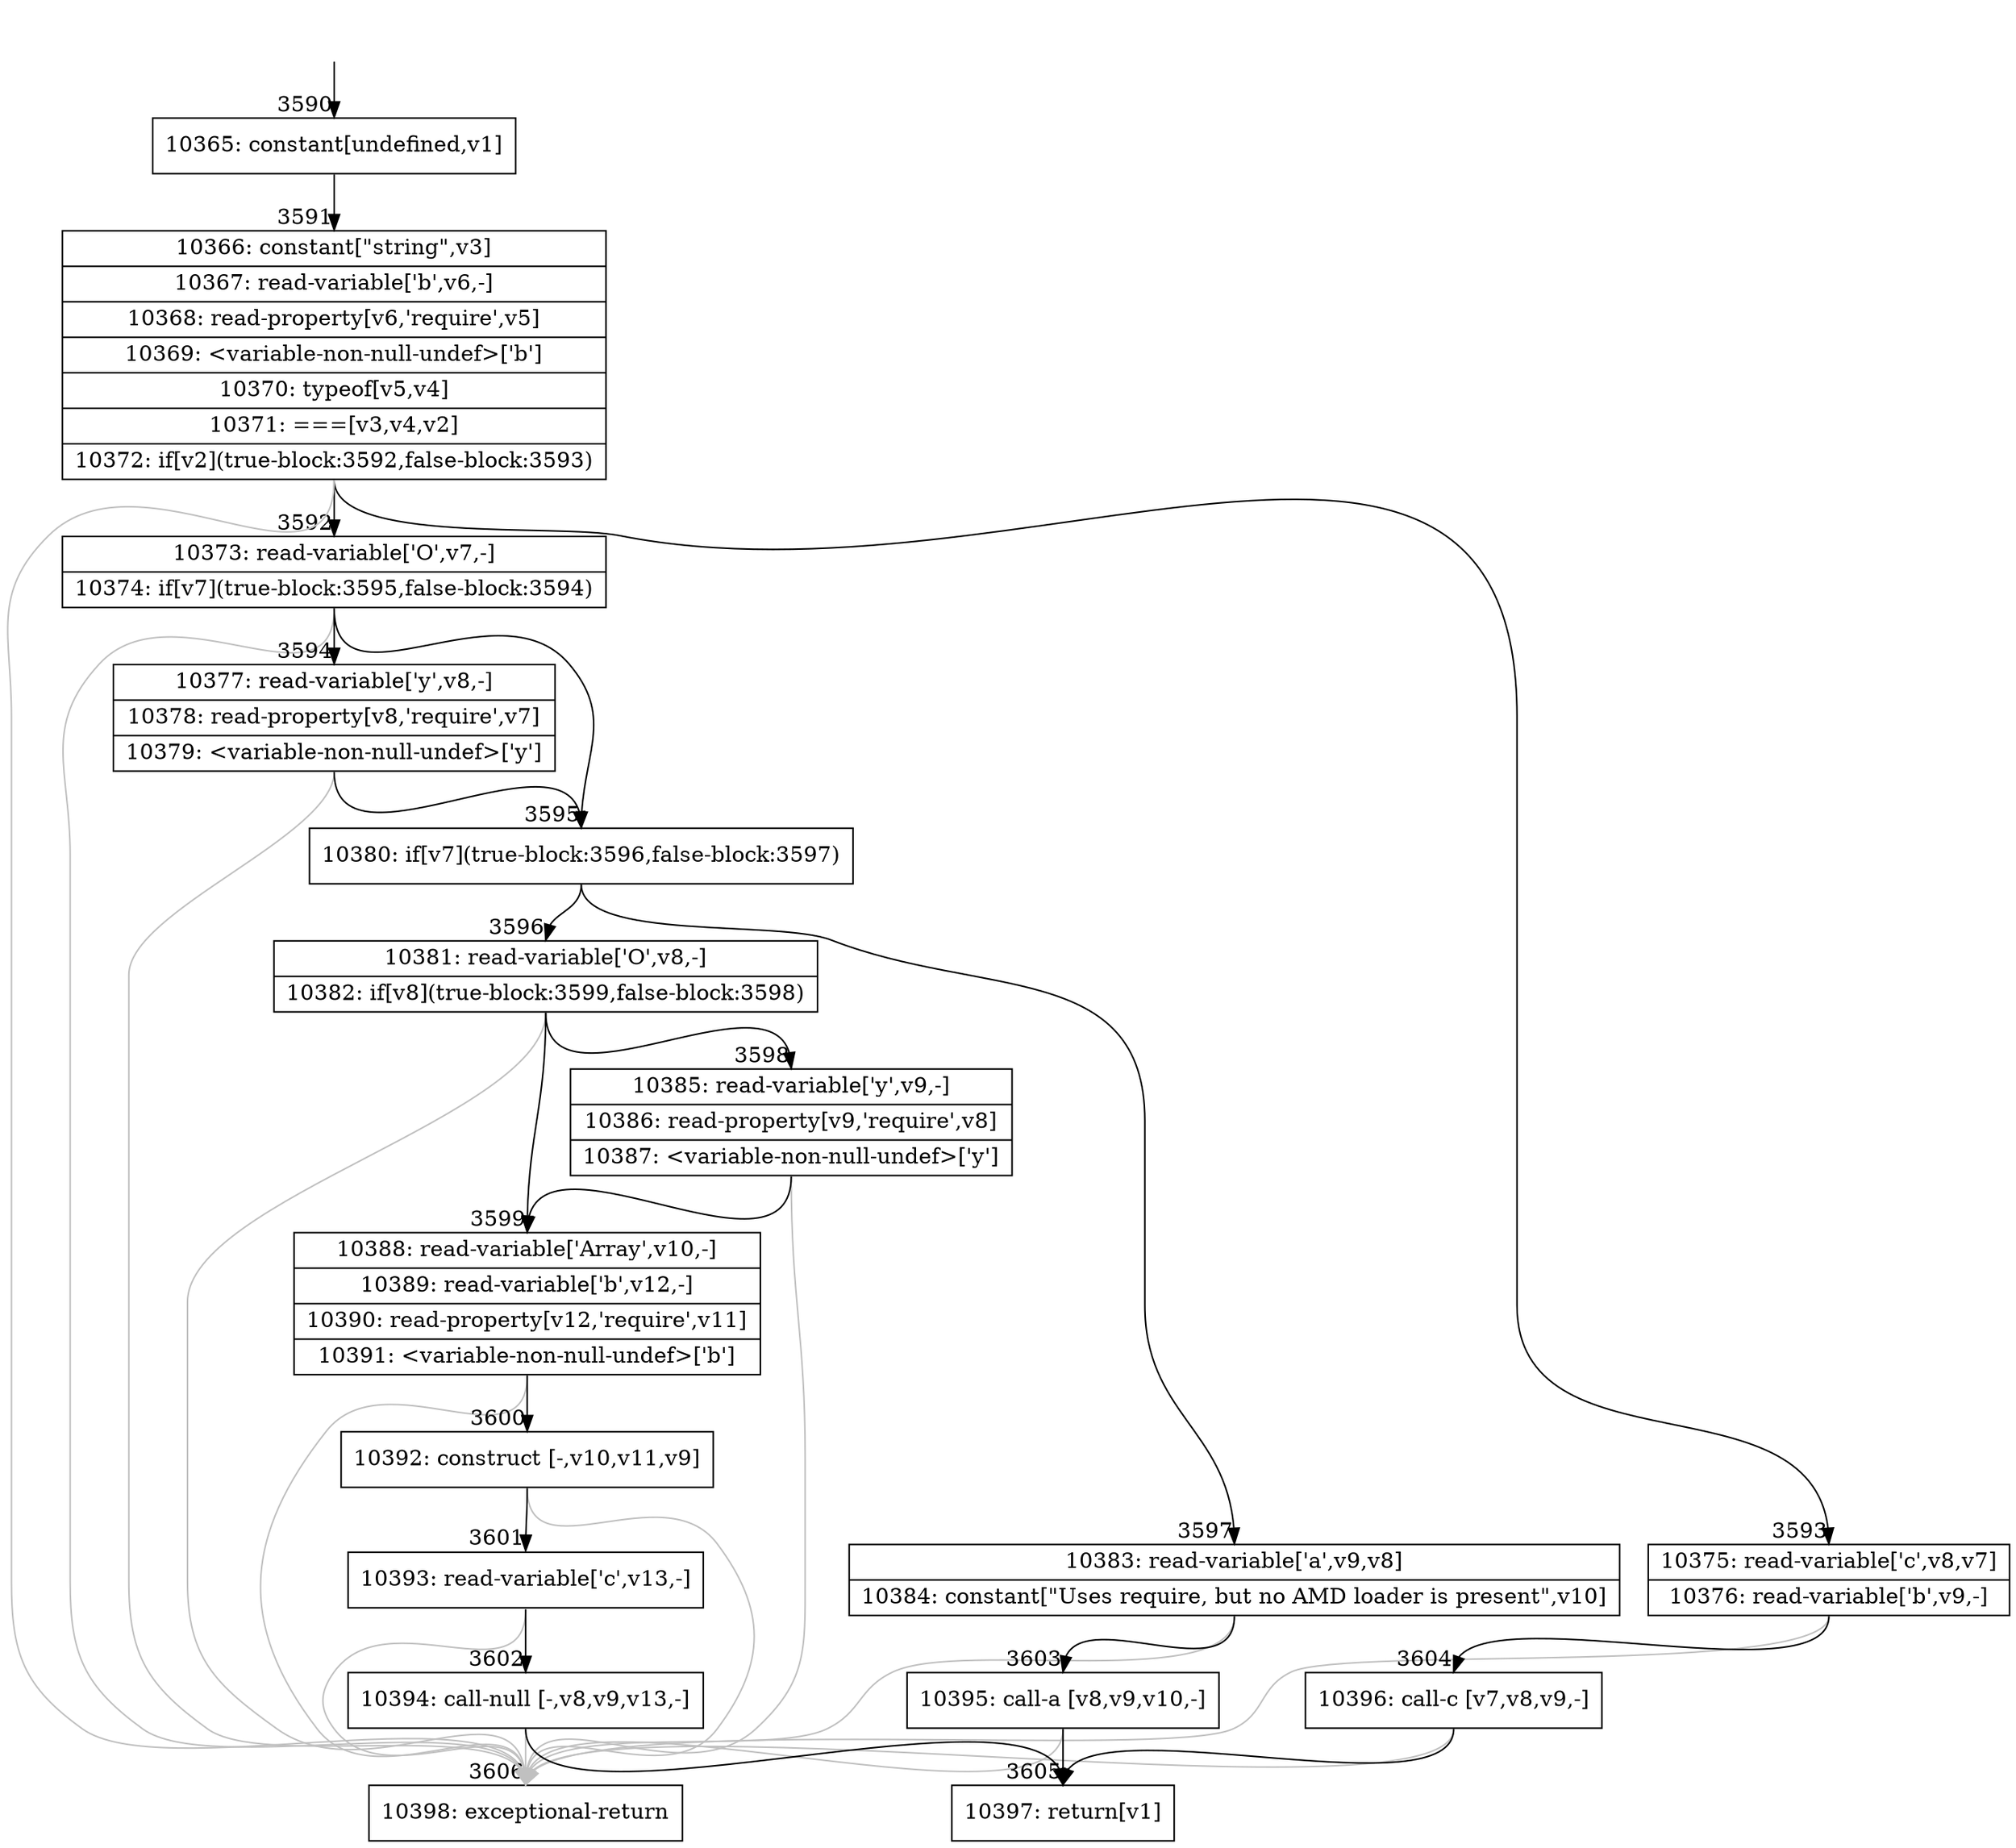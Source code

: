 digraph {
rankdir="TD"
BB_entry300[shape=none,label=""];
BB_entry300 -> BB3590 [tailport=s, headport=n, headlabel="    3590"]
BB3590 [shape=record label="{10365: constant[undefined,v1]}" ] 
BB3590 -> BB3591 [tailport=s, headport=n, headlabel="      3591"]
BB3591 [shape=record label="{10366: constant[\"string\",v3]|10367: read-variable['b',v6,-]|10368: read-property[v6,'require',v5]|10369: \<variable-non-null-undef\>['b']|10370: typeof[v5,v4]|10371: ===[v3,v4,v2]|10372: if[v2](true-block:3592,false-block:3593)}" ] 
BB3591 -> BB3592 [tailport=s, headport=n, headlabel="      3592"]
BB3591 -> BB3593 [tailport=s, headport=n, headlabel="      3593"]
BB3591 -> BB3606 [tailport=s, headport=n, color=gray, headlabel="      3606"]
BB3592 [shape=record label="{10373: read-variable['O',v7,-]|10374: if[v7](true-block:3595,false-block:3594)}" ] 
BB3592 -> BB3595 [tailport=s, headport=n, headlabel="      3595"]
BB3592 -> BB3594 [tailport=s, headport=n, headlabel="      3594"]
BB3592 -> BB3606 [tailport=s, headport=n, color=gray]
BB3593 [shape=record label="{10375: read-variable['c',v8,v7]|10376: read-variable['b',v9,-]}" ] 
BB3593 -> BB3604 [tailport=s, headport=n, headlabel="      3604"]
BB3593 -> BB3606 [tailport=s, headport=n, color=gray]
BB3594 [shape=record label="{10377: read-variable['y',v8,-]|10378: read-property[v8,'require',v7]|10379: \<variable-non-null-undef\>['y']}" ] 
BB3594 -> BB3595 [tailport=s, headport=n]
BB3594 -> BB3606 [tailport=s, headport=n, color=gray]
BB3595 [shape=record label="{10380: if[v7](true-block:3596,false-block:3597)}" ] 
BB3595 -> BB3596 [tailport=s, headport=n, headlabel="      3596"]
BB3595 -> BB3597 [tailport=s, headport=n, headlabel="      3597"]
BB3596 [shape=record label="{10381: read-variable['O',v8,-]|10382: if[v8](true-block:3599,false-block:3598)}" ] 
BB3596 -> BB3599 [tailport=s, headport=n, headlabel="      3599"]
BB3596 -> BB3598 [tailport=s, headport=n, headlabel="      3598"]
BB3596 -> BB3606 [tailport=s, headport=n, color=gray]
BB3597 [shape=record label="{10383: read-variable['a',v9,v8]|10384: constant[\"Uses require, but no AMD loader is present\",v10]}" ] 
BB3597 -> BB3603 [tailport=s, headport=n, headlabel="      3603"]
BB3597 -> BB3606 [tailport=s, headport=n, color=gray]
BB3598 [shape=record label="{10385: read-variable['y',v9,-]|10386: read-property[v9,'require',v8]|10387: \<variable-non-null-undef\>['y']}" ] 
BB3598 -> BB3599 [tailport=s, headport=n]
BB3598 -> BB3606 [tailport=s, headport=n, color=gray]
BB3599 [shape=record label="{10388: read-variable['Array',v10,-]|10389: read-variable['b',v12,-]|10390: read-property[v12,'require',v11]|10391: \<variable-non-null-undef\>['b']}" ] 
BB3599 -> BB3600 [tailport=s, headport=n, headlabel="      3600"]
BB3599 -> BB3606 [tailport=s, headport=n, color=gray]
BB3600 [shape=record label="{10392: construct [-,v10,v11,v9]}" ] 
BB3600 -> BB3601 [tailport=s, headport=n, headlabel="      3601"]
BB3600 -> BB3606 [tailport=s, headport=n, color=gray]
BB3601 [shape=record label="{10393: read-variable['c',v13,-]}" ] 
BB3601 -> BB3602 [tailport=s, headport=n, headlabel="      3602"]
BB3601 -> BB3606 [tailport=s, headport=n, color=gray]
BB3602 [shape=record label="{10394: call-null [-,v8,v9,v13,-]}" ] 
BB3602 -> BB3605 [tailport=s, headport=n, headlabel="      3605"]
BB3602 -> BB3606 [tailport=s, headport=n, color=gray]
BB3603 [shape=record label="{10395: call-a [v8,v9,v10,-]}" ] 
BB3603 -> BB3605 [tailport=s, headport=n]
BB3603 -> BB3606 [tailport=s, headport=n, color=gray]
BB3604 [shape=record label="{10396: call-c [v7,v8,v9,-]}" ] 
BB3604 -> BB3605 [tailport=s, headport=n]
BB3604 -> BB3606 [tailport=s, headport=n, color=gray]
BB3605 [shape=record label="{10397: return[v1]}" ] 
BB3606 [shape=record label="{10398: exceptional-return}" ] 
}
